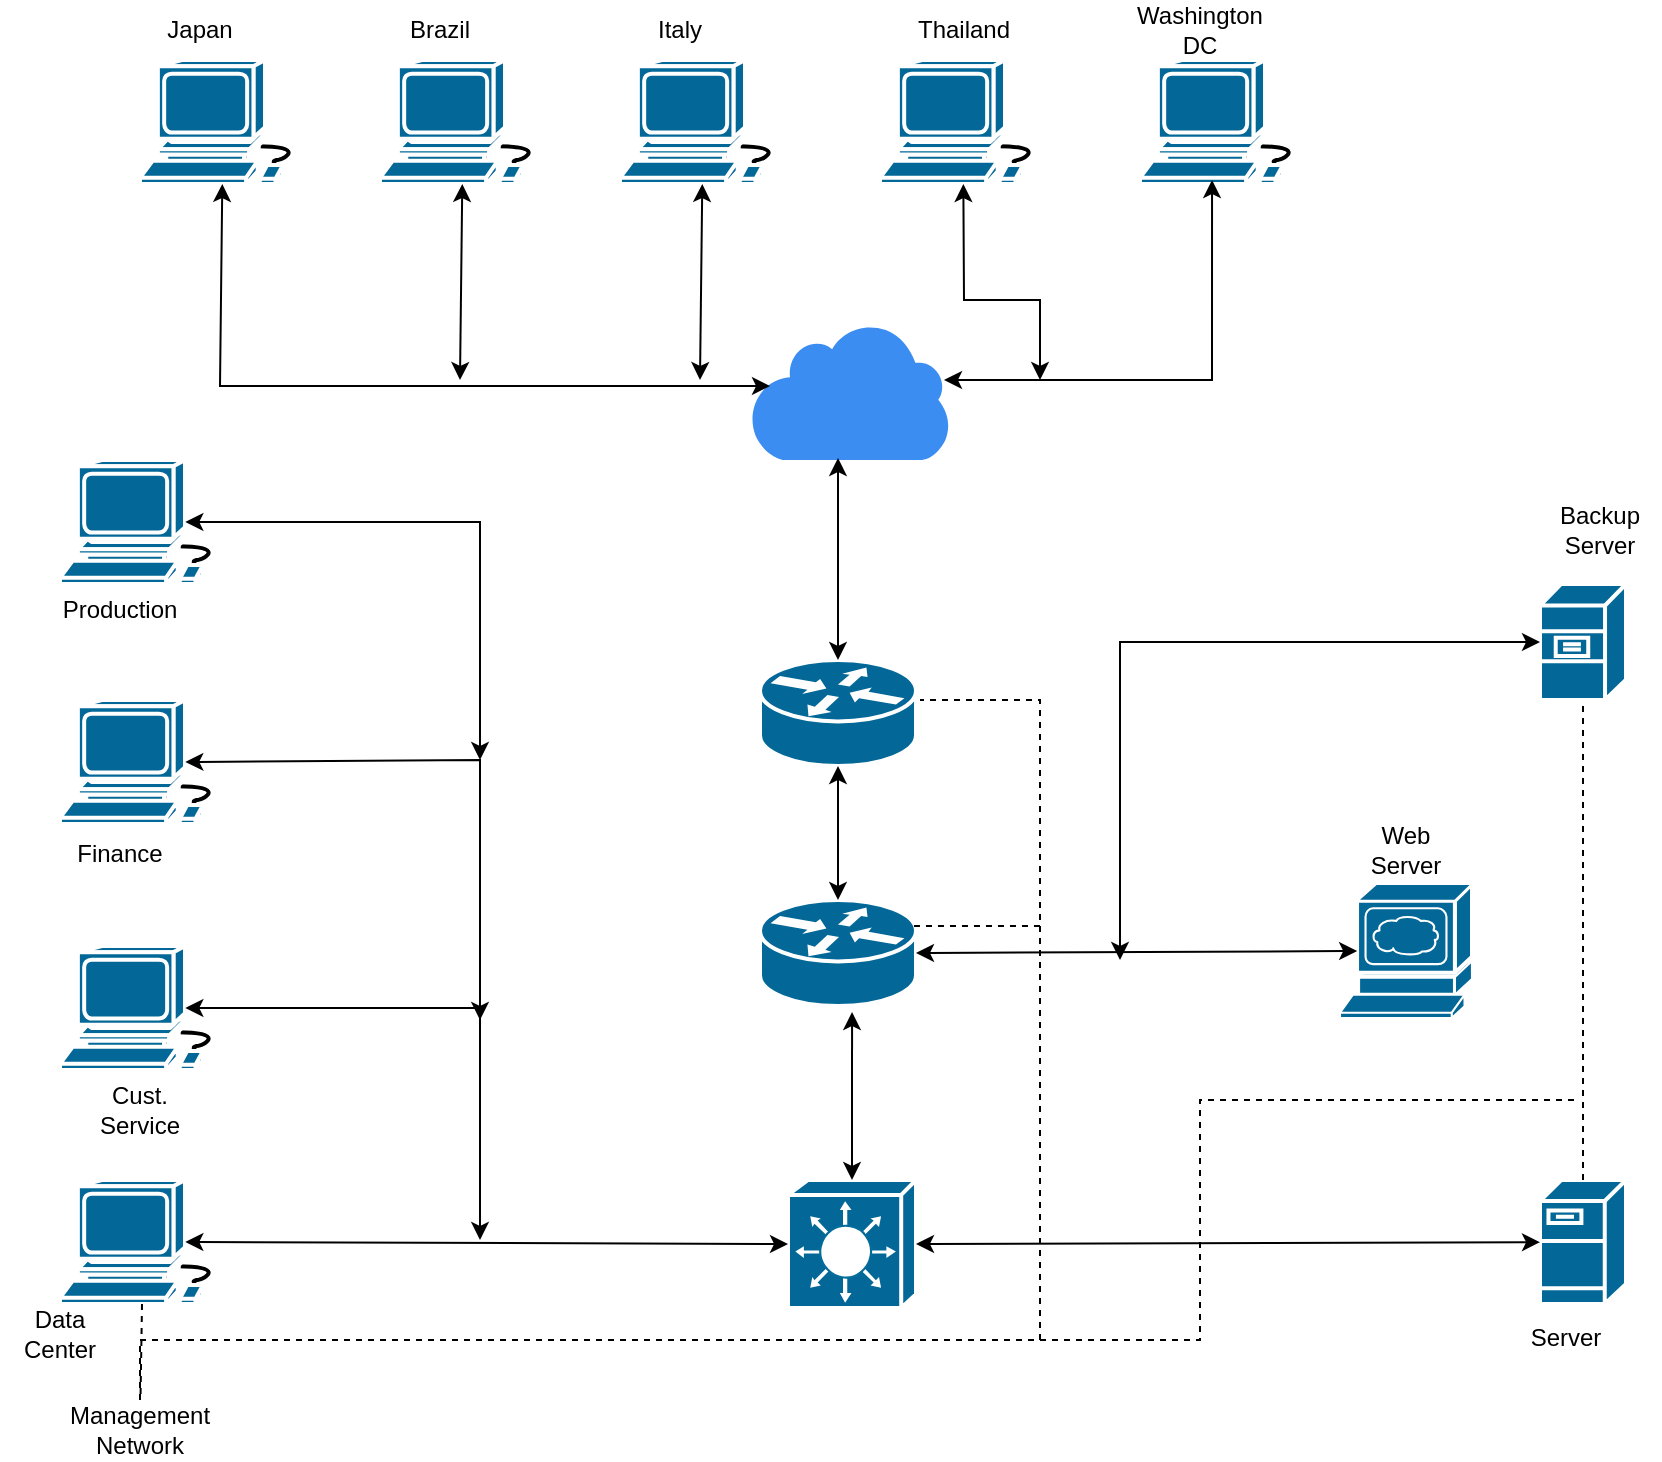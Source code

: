 <mxfile version="28.0.6">
  <diagram name="Page-1" id="D7Xnyo9T_Ll_KMyQSbxU">
    <mxGraphModel dx="1026" dy="766" grid="1" gridSize="10" guides="1" tooltips="1" connect="1" arrows="1" fold="1" page="1" pageScale="1" pageWidth="850" pageHeight="1100" math="0" shadow="0">
      <root>
        <mxCell id="0" />
        <mxCell id="1" parent="0" />
        <mxCell id="8Dg7XbebDBBwj13vGwG0-1" value="" style="shape=mxgraph.cisco.routers.router;sketch=0;html=1;pointerEvents=1;dashed=0;fillColor=#036897;strokeColor=#ffffff;strokeWidth=2;verticalLabelPosition=bottom;verticalAlign=top;align=center;outlineConnect=0;" vertex="1" parent="1">
          <mxGeometry x="380" y="340" width="78" height="53" as="geometry" />
        </mxCell>
        <mxCell id="8Dg7XbebDBBwj13vGwG0-2" value="" style="shape=mxgraph.cisco.servers.file_server;sketch=0;html=1;pointerEvents=1;dashed=0;fillColor=#036897;strokeColor=#ffffff;strokeWidth=2;verticalLabelPosition=bottom;verticalAlign=top;align=center;outlineConnect=0;" vertex="1" parent="1">
          <mxGeometry x="770" y="302" width="43" height="58" as="geometry" />
        </mxCell>
        <mxCell id="8Dg7XbebDBBwj13vGwG0-3" value="" style="shape=mxgraph.cisco.servers.fileserver;sketch=0;html=1;pointerEvents=1;dashed=0;fillColor=#036897;strokeColor=#ffffff;strokeWidth=2;verticalLabelPosition=bottom;verticalAlign=top;align=center;outlineConnect=0;" vertex="1" parent="1">
          <mxGeometry x="770" y="600" width="43" height="62" as="geometry" />
        </mxCell>
        <mxCell id="8Dg7XbebDBBwj13vGwG0-4" value="" style="shape=mxgraph.cisco.switches.layer_3_switch;sketch=0;html=1;pointerEvents=1;dashed=0;fillColor=#036897;strokeColor=#ffffff;strokeWidth=2;verticalLabelPosition=bottom;verticalAlign=top;align=center;outlineConnect=0;" vertex="1" parent="1">
          <mxGeometry x="394" y="600" width="64" height="64" as="geometry" />
        </mxCell>
        <mxCell id="8Dg7XbebDBBwj13vGwG0-5" value="" style="shape=mxgraph.cisco.routers.router;sketch=0;html=1;pointerEvents=1;dashed=0;fillColor=#036897;strokeColor=#ffffff;strokeWidth=2;verticalLabelPosition=bottom;verticalAlign=top;align=center;outlineConnect=0;" vertex="1" parent="1">
          <mxGeometry x="380" y="460" width="78" height="53" as="geometry" />
        </mxCell>
        <mxCell id="8Dg7XbebDBBwj13vGwG0-6" value="" style="shape=mxgraph.cisco.servers.www_server;sketch=0;html=1;pointerEvents=1;dashed=0;fillColor=#036897;strokeColor=#ffffff;strokeWidth=2;verticalLabelPosition=bottom;verticalAlign=top;align=center;outlineConnect=0;" vertex="1" parent="1">
          <mxGeometry x="670" y="452" width="66" height="67" as="geometry" />
        </mxCell>
        <mxCell id="8Dg7XbebDBBwj13vGwG0-7" value="" style="shape=mxgraph.cisco.computers_and_peripherals.workstation;sketch=0;html=1;pointerEvents=1;dashed=0;fillColor=#036897;strokeColor=#ffffff;strokeWidth=2;verticalLabelPosition=bottom;verticalAlign=top;align=center;outlineConnect=0;" vertex="1" parent="1">
          <mxGeometry x="70" y="40" width="83" height="62" as="geometry" />
        </mxCell>
        <mxCell id="8Dg7XbebDBBwj13vGwG0-8" value="" style="shape=mxgraph.cisco.computers_and_peripherals.workstation;sketch=0;html=1;pointerEvents=1;dashed=0;fillColor=#036897;strokeColor=#ffffff;strokeWidth=2;verticalLabelPosition=bottom;verticalAlign=top;align=center;outlineConnect=0;" vertex="1" parent="1">
          <mxGeometry x="190" y="40" width="83" height="62" as="geometry" />
        </mxCell>
        <mxCell id="8Dg7XbebDBBwj13vGwG0-9" value="" style="shape=mxgraph.cisco.computers_and_peripherals.workstation;sketch=0;html=1;pointerEvents=1;dashed=0;fillColor=#036897;strokeColor=#ffffff;strokeWidth=2;verticalLabelPosition=bottom;verticalAlign=top;align=center;outlineConnect=0;" vertex="1" parent="1">
          <mxGeometry x="310" y="40" width="83" height="62" as="geometry" />
        </mxCell>
        <mxCell id="8Dg7XbebDBBwj13vGwG0-10" value="" style="shape=mxgraph.cisco.computers_and_peripherals.workstation;sketch=0;html=1;pointerEvents=1;dashed=0;fillColor=#036897;strokeColor=#ffffff;strokeWidth=2;verticalLabelPosition=bottom;verticalAlign=top;align=center;outlineConnect=0;" vertex="1" parent="1">
          <mxGeometry x="440" y="40" width="83" height="62" as="geometry" />
        </mxCell>
        <mxCell id="8Dg7XbebDBBwj13vGwG0-11" value="" style="shape=mxgraph.cisco.computers_and_peripherals.workstation;sketch=0;html=1;pointerEvents=1;dashed=0;fillColor=#036897;strokeColor=#ffffff;strokeWidth=2;verticalLabelPosition=bottom;verticalAlign=top;align=center;outlineConnect=0;" vertex="1" parent="1">
          <mxGeometry x="570" y="40" width="83" height="62" as="geometry" />
        </mxCell>
        <mxCell id="8Dg7XbebDBBwj13vGwG0-12" value="" style="shape=mxgraph.cisco.computers_and_peripherals.workstation;sketch=0;html=1;pointerEvents=1;dashed=0;fillColor=#036897;strokeColor=#ffffff;strokeWidth=2;verticalLabelPosition=bottom;verticalAlign=top;align=center;outlineConnect=0;" vertex="1" parent="1">
          <mxGeometry x="30" y="240" width="83" height="62" as="geometry" />
        </mxCell>
        <mxCell id="8Dg7XbebDBBwj13vGwG0-13" value="" style="shape=mxgraph.cisco.computers_and_peripherals.workstation;sketch=0;html=1;pointerEvents=1;dashed=0;fillColor=#036897;strokeColor=#ffffff;strokeWidth=2;verticalLabelPosition=bottom;verticalAlign=top;align=center;outlineConnect=0;" vertex="1" parent="1">
          <mxGeometry x="30" y="360" width="83" height="62" as="geometry" />
        </mxCell>
        <mxCell id="8Dg7XbebDBBwj13vGwG0-15" value="" style="shape=mxgraph.cisco.computers_and_peripherals.workstation;sketch=0;html=1;pointerEvents=1;dashed=0;fillColor=#036897;strokeColor=#ffffff;strokeWidth=2;verticalLabelPosition=bottom;verticalAlign=top;align=center;outlineConnect=0;" vertex="1" parent="1">
          <mxGeometry x="30" y="483" width="83" height="62" as="geometry" />
        </mxCell>
        <mxCell id="8Dg7XbebDBBwj13vGwG0-16" value="" style="shape=mxgraph.cisco.computers_and_peripherals.workstation;sketch=0;html=1;pointerEvents=1;dashed=0;fillColor=#036897;strokeColor=#ffffff;strokeWidth=2;verticalLabelPosition=bottom;verticalAlign=top;align=center;outlineConnect=0;" vertex="1" parent="1">
          <mxGeometry x="30" y="600" width="83" height="62" as="geometry" />
        </mxCell>
        <mxCell id="8Dg7XbebDBBwj13vGwG0-17" value="" style="sketch=0;html=1;aspect=fixed;strokeColor=none;shadow=0;fillColor=#3B8DF1;verticalAlign=top;labelPosition=center;verticalLabelPosition=bottom;shape=mxgraph.gcp2.cloud" vertex="1" parent="1">
          <mxGeometry x="375" y="171" width="100" height="69" as="geometry" />
        </mxCell>
        <mxCell id="8Dg7XbebDBBwj13vGwG0-18" value="Japan" style="text;html=1;align=center;verticalAlign=middle;whiteSpace=wrap;rounded=0;" vertex="1" parent="1">
          <mxGeometry x="70" y="10" width="60" height="30" as="geometry" />
        </mxCell>
        <mxCell id="8Dg7XbebDBBwj13vGwG0-19" value="Brazil" style="text;html=1;align=center;verticalAlign=middle;whiteSpace=wrap;rounded=0;" vertex="1" parent="1">
          <mxGeometry x="190" y="10" width="60" height="30" as="geometry" />
        </mxCell>
        <mxCell id="8Dg7XbebDBBwj13vGwG0-20" value="Italy" style="text;html=1;align=center;verticalAlign=middle;whiteSpace=wrap;rounded=0;" vertex="1" parent="1">
          <mxGeometry x="310" y="10" width="60" height="30" as="geometry" />
        </mxCell>
        <mxCell id="8Dg7XbebDBBwj13vGwG0-21" value="Thailand" style="text;html=1;align=center;verticalAlign=middle;whiteSpace=wrap;rounded=0;" vertex="1" parent="1">
          <mxGeometry x="451.5" y="10" width="60" height="30" as="geometry" />
        </mxCell>
        <mxCell id="8Dg7XbebDBBwj13vGwG0-22" value="Washington DC" style="text;html=1;align=center;verticalAlign=middle;whiteSpace=wrap;rounded=0;" vertex="1" parent="1">
          <mxGeometry x="570" y="10" width="60" height="30" as="geometry" />
        </mxCell>
        <mxCell id="8Dg7XbebDBBwj13vGwG0-23" value="Production" style="text;html=1;align=center;verticalAlign=middle;whiteSpace=wrap;rounded=0;" vertex="1" parent="1">
          <mxGeometry x="30" y="300" width="60" height="30" as="geometry" />
        </mxCell>
        <mxCell id="8Dg7XbebDBBwj13vGwG0-24" value="Finance" style="text;html=1;align=center;verticalAlign=middle;whiteSpace=wrap;rounded=0;" vertex="1" parent="1">
          <mxGeometry x="30" y="422" width="60" height="30" as="geometry" />
        </mxCell>
        <mxCell id="8Dg7XbebDBBwj13vGwG0-25" value="Data Center" style="text;html=1;align=center;verticalAlign=middle;whiteSpace=wrap;rounded=0;" vertex="1" parent="1">
          <mxGeometry y="662" width="60" height="30" as="geometry" />
        </mxCell>
        <mxCell id="8Dg7XbebDBBwj13vGwG0-26" value="Cust. Service" style="text;html=1;align=center;verticalAlign=middle;whiteSpace=wrap;rounded=0;" vertex="1" parent="1">
          <mxGeometry x="40" y="550" width="60" height="30" as="geometry" />
        </mxCell>
        <mxCell id="8Dg7XbebDBBwj13vGwG0-27" value="" style="endArrow=classic;startArrow=classic;html=1;rounded=0;entryX=0;entryY=0.5;entryDx=0;entryDy=0;entryPerimeter=0;exitX=0.755;exitY=0.5;exitDx=0;exitDy=0;exitPerimeter=0;" edge="1" parent="1" source="8Dg7XbebDBBwj13vGwG0-16" target="8Dg7XbebDBBwj13vGwG0-4">
          <mxGeometry width="50" height="50" relative="1" as="geometry">
            <mxPoint x="170" y="682" as="sourcePoint" />
            <mxPoint x="220" y="622" as="targetPoint" />
            <Array as="points" />
          </mxGeometry>
        </mxCell>
        <mxCell id="8Dg7XbebDBBwj13vGwG0-28" value="" style="endArrow=classic;startArrow=classic;html=1;rounded=0;exitX=0.755;exitY=0.5;exitDx=0;exitDy=0;exitPerimeter=0;" edge="1" parent="1" source="8Dg7XbebDBBwj13vGwG0-15">
          <mxGeometry width="50" height="50" relative="1" as="geometry">
            <mxPoint x="153" y="550" as="sourcePoint" />
            <mxPoint x="240" y="630" as="targetPoint" />
            <Array as="points">
              <mxPoint x="240" y="514" />
            </Array>
          </mxGeometry>
        </mxCell>
        <mxCell id="8Dg7XbebDBBwj13vGwG0-29" value="" style="endArrow=classic;startArrow=classic;html=1;rounded=0;exitX=0.755;exitY=0.5;exitDx=0;exitDy=0;exitPerimeter=0;" edge="1" parent="1" source="8Dg7XbebDBBwj13vGwG0-13">
          <mxGeometry width="50" height="50" relative="1" as="geometry">
            <mxPoint x="130" y="422" as="sourcePoint" />
            <mxPoint x="240" y="520" as="targetPoint" />
            <Array as="points">
              <mxPoint x="240" y="390" />
            </Array>
          </mxGeometry>
        </mxCell>
        <mxCell id="8Dg7XbebDBBwj13vGwG0-30" value="" style="endArrow=classic;startArrow=classic;html=1;rounded=0;exitX=0.755;exitY=0.5;exitDx=0;exitDy=0;exitPerimeter=0;" edge="1" parent="1" source="8Dg7XbebDBBwj13vGwG0-12">
          <mxGeometry width="50" height="50" relative="1" as="geometry">
            <mxPoint x="113" y="302" as="sourcePoint" />
            <mxPoint x="240" y="390" as="targetPoint" />
            <Array as="points">
              <mxPoint x="240" y="271" />
            </Array>
          </mxGeometry>
        </mxCell>
        <mxCell id="8Dg7XbebDBBwj13vGwG0-31" value="" style="endArrow=classic;startArrow=classic;html=1;rounded=0;exitX=0.1;exitY=0.464;exitDx=0;exitDy=0;exitPerimeter=0;" edge="1" parent="1" source="8Dg7XbebDBBwj13vGwG0-17" target="8Dg7XbebDBBwj13vGwG0-7">
          <mxGeometry width="50" height="50" relative="1" as="geometry">
            <mxPoint x="70" y="171" as="sourcePoint" />
            <mxPoint x="120" y="121" as="targetPoint" />
            <Array as="points">
              <mxPoint x="110" y="203" />
            </Array>
          </mxGeometry>
        </mxCell>
        <mxCell id="8Dg7XbebDBBwj13vGwG0-32" value="" style="endArrow=classic;startArrow=classic;html=1;rounded=0;" edge="1" parent="1" target="8Dg7XbebDBBwj13vGwG0-8">
          <mxGeometry width="50" height="50" relative="1" as="geometry">
            <mxPoint x="230" y="200" as="sourcePoint" />
            <mxPoint x="245" y="121" as="targetPoint" />
          </mxGeometry>
        </mxCell>
        <mxCell id="8Dg7XbebDBBwj13vGwG0-33" value="" style="endArrow=classic;startArrow=classic;html=1;rounded=0;" edge="1" parent="1" target="8Dg7XbebDBBwj13vGwG0-9">
          <mxGeometry width="50" height="50" relative="1" as="geometry">
            <mxPoint x="350" y="200" as="sourcePoint" />
            <mxPoint x="365" y="130" as="targetPoint" />
          </mxGeometry>
        </mxCell>
        <mxCell id="8Dg7XbebDBBwj13vGwG0-34" value="" style="endArrow=classic;startArrow=classic;html=1;rounded=0;" edge="1" parent="1" target="8Dg7XbebDBBwj13vGwG0-10">
          <mxGeometry width="50" height="50" relative="1" as="geometry">
            <mxPoint x="520" y="200" as="sourcePoint" />
            <mxPoint x="500" y="102" as="targetPoint" />
            <Array as="points">
              <mxPoint x="520" y="160" />
              <mxPoint x="482" y="160" />
            </Array>
          </mxGeometry>
        </mxCell>
        <mxCell id="8Dg7XbebDBBwj13vGwG0-35" value="" style="endArrow=classic;startArrow=classic;html=1;rounded=0;exitX=0.97;exitY=0.42;exitDx=0;exitDy=0;exitPerimeter=0;entryX=0.434;entryY=0.968;entryDx=0;entryDy=0;entryPerimeter=0;" edge="1" parent="1" source="8Dg7XbebDBBwj13vGwG0-17" target="8Dg7XbebDBBwj13vGwG0-11">
          <mxGeometry width="50" height="50" relative="1" as="geometry">
            <mxPoint x="580" y="152" as="sourcePoint" />
            <mxPoint x="630" y="102" as="targetPoint" />
            <Array as="points">
              <mxPoint x="606" y="200" />
            </Array>
          </mxGeometry>
        </mxCell>
        <mxCell id="8Dg7XbebDBBwj13vGwG0-36" value="" style="endArrow=classic;startArrow=classic;html=1;rounded=0;exitX=0.5;exitY=0;exitDx=0;exitDy=0;exitPerimeter=0;entryX=0.44;entryY=0.986;entryDx=0;entryDy=0;entryPerimeter=0;" edge="1" parent="1" source="8Dg7XbebDBBwj13vGwG0-1" target="8Dg7XbebDBBwj13vGwG0-17">
          <mxGeometry width="50" height="50" relative="1" as="geometry">
            <mxPoint x="401.5" y="296" as="sourcePoint" />
            <mxPoint x="451.5" y="246" as="targetPoint" />
          </mxGeometry>
        </mxCell>
        <mxCell id="8Dg7XbebDBBwj13vGwG0-37" value="" style="endArrow=classic;startArrow=classic;html=1;rounded=0;entryX=0.5;entryY=1;entryDx=0;entryDy=0;entryPerimeter=0;exitX=0.5;exitY=0;exitDx=0;exitDy=0;exitPerimeter=0;" edge="1" parent="1" source="8Dg7XbebDBBwj13vGwG0-5" target="8Dg7XbebDBBwj13vGwG0-1">
          <mxGeometry width="50" height="50" relative="1" as="geometry">
            <mxPoint x="390" y="460" as="sourcePoint" />
            <mxPoint x="440" y="410" as="targetPoint" />
          </mxGeometry>
        </mxCell>
        <mxCell id="8Dg7XbebDBBwj13vGwG0-39" value="" style="endArrow=classic;startArrow=classic;html=1;rounded=0;exitX=0.5;exitY=0;exitDx=0;exitDy=0;exitPerimeter=0;entryX=0.59;entryY=1.057;entryDx=0;entryDy=0;entryPerimeter=0;" edge="1" parent="1" source="8Dg7XbebDBBwj13vGwG0-4" target="8Dg7XbebDBBwj13vGwG0-5">
          <mxGeometry width="50" height="50" relative="1" as="geometry">
            <mxPoint x="407" y="590" as="sourcePoint" />
            <mxPoint x="457" y="540" as="targetPoint" />
          </mxGeometry>
        </mxCell>
        <mxCell id="8Dg7XbebDBBwj13vGwG0-40" value="" style="endArrow=classic;startArrow=classic;html=1;rounded=0;" edge="1" parent="1" target="8Dg7XbebDBBwj13vGwG0-2">
          <mxGeometry width="50" height="50" relative="1" as="geometry">
            <mxPoint x="560" y="490" as="sourcePoint" />
            <mxPoint x="720" y="290" as="targetPoint" />
            <Array as="points">
              <mxPoint x="560" y="331" />
            </Array>
          </mxGeometry>
        </mxCell>
        <mxCell id="8Dg7XbebDBBwj13vGwG0-41" value="" style="endArrow=classic;startArrow=classic;html=1;rounded=0;exitX=1;exitY=0.5;exitDx=0;exitDy=0;exitPerimeter=0;entryX=0.13;entryY=0.5;entryDx=0;entryDy=0;entryPerimeter=0;" edge="1" parent="1" source="8Dg7XbebDBBwj13vGwG0-5" target="8Dg7XbebDBBwj13vGwG0-6">
          <mxGeometry width="50" height="50" relative="1" as="geometry">
            <mxPoint x="603" y="477" as="sourcePoint" />
            <mxPoint x="653" y="427" as="targetPoint" />
          </mxGeometry>
        </mxCell>
        <mxCell id="8Dg7XbebDBBwj13vGwG0-42" value="" style="endArrow=classic;startArrow=classic;html=1;rounded=0;exitX=1;exitY=0.5;exitDx=0;exitDy=0;exitPerimeter=0;" edge="1" parent="1" source="8Dg7XbebDBBwj13vGwG0-4" target="8Dg7XbebDBBwj13vGwG0-3">
          <mxGeometry width="50" height="50" relative="1" as="geometry">
            <mxPoint x="653" y="630" as="sourcePoint" />
            <mxPoint x="703" y="580" as="targetPoint" />
          </mxGeometry>
        </mxCell>
        <mxCell id="8Dg7XbebDBBwj13vGwG0-43" value="" style="endArrow=none;dashed=1;html=1;rounded=0;entryX=0.5;entryY=1;entryDx=0;entryDy=0;entryPerimeter=0;exitX=0.5;exitY=0;exitDx=0;exitDy=0;exitPerimeter=0;" edge="1" parent="1" source="8Dg7XbebDBBwj13vGwG0-3" target="8Dg7XbebDBBwj13vGwG0-2">
          <mxGeometry width="50" height="50" relative="1" as="geometry">
            <mxPoint x="770" y="468.5" as="sourcePoint" />
            <mxPoint x="820" y="418.5" as="targetPoint" />
          </mxGeometry>
        </mxCell>
        <mxCell id="8Dg7XbebDBBwj13vGwG0-44" value="" style="endArrow=none;dashed=1;html=1;rounded=0;" edge="1" parent="1" source="8Dg7XbebDBBwj13vGwG0-47">
          <mxGeometry width="50" height="50" relative="1" as="geometry">
            <mxPoint x="70" y="680" as="sourcePoint" />
            <mxPoint x="790" y="560" as="targetPoint" />
            <Array as="points">
              <mxPoint x="70" y="680" />
              <mxPoint x="600" y="680" />
              <mxPoint x="600" y="560" />
            </Array>
          </mxGeometry>
        </mxCell>
        <mxCell id="8Dg7XbebDBBwj13vGwG0-45" value="" style="endArrow=none;dashed=1;html=1;rounded=0;" edge="1" parent="1">
          <mxGeometry width="50" height="50" relative="1" as="geometry">
            <mxPoint x="520" y="680" as="sourcePoint" />
            <mxPoint x="460" y="360" as="targetPoint" />
            <Array as="points">
              <mxPoint x="520" y="360" />
            </Array>
          </mxGeometry>
        </mxCell>
        <mxCell id="8Dg7XbebDBBwj13vGwG0-46" value="" style="endArrow=none;dashed=1;html=1;rounded=0;exitX=0.987;exitY=0.245;exitDx=0;exitDy=0;exitPerimeter=0;" edge="1" parent="1" source="8Dg7XbebDBBwj13vGwG0-5">
          <mxGeometry width="50" height="50" relative="1" as="geometry">
            <mxPoint x="490" y="575" as="sourcePoint" />
            <mxPoint x="520" y="473" as="targetPoint" />
          </mxGeometry>
        </mxCell>
        <mxCell id="8Dg7XbebDBBwj13vGwG0-48" value="" style="endArrow=none;dashed=1;html=1;rounded=0;" edge="1" parent="1" source="8Dg7XbebDBBwj13vGwG0-16" target="8Dg7XbebDBBwj13vGwG0-47">
          <mxGeometry width="50" height="50" relative="1" as="geometry">
            <mxPoint x="71" y="662" as="sourcePoint" />
            <mxPoint x="790" y="560" as="targetPoint" />
            <Array as="points" />
          </mxGeometry>
        </mxCell>
        <mxCell id="8Dg7XbebDBBwj13vGwG0-47" value="Management Network" style="text;html=1;align=center;verticalAlign=middle;whiteSpace=wrap;rounded=0;" vertex="1" parent="1">
          <mxGeometry x="40" y="710" width="60" height="30" as="geometry" />
        </mxCell>
        <mxCell id="8Dg7XbebDBBwj13vGwG0-49" value="Web Server" style="text;html=1;align=center;verticalAlign=middle;whiteSpace=wrap;rounded=0;" vertex="1" parent="1">
          <mxGeometry x="673" y="420" width="60" height="30" as="geometry" />
        </mxCell>
        <mxCell id="8Dg7XbebDBBwj13vGwG0-50" value="Server" style="text;html=1;align=center;verticalAlign=middle;whiteSpace=wrap;rounded=0;" vertex="1" parent="1">
          <mxGeometry x="753" y="664" width="60" height="30" as="geometry" />
        </mxCell>
        <mxCell id="8Dg7XbebDBBwj13vGwG0-51" value="Backup Server" style="text;html=1;align=center;verticalAlign=middle;whiteSpace=wrap;rounded=0;" vertex="1" parent="1">
          <mxGeometry x="770" y="260" width="60" height="30" as="geometry" />
        </mxCell>
      </root>
    </mxGraphModel>
  </diagram>
</mxfile>
